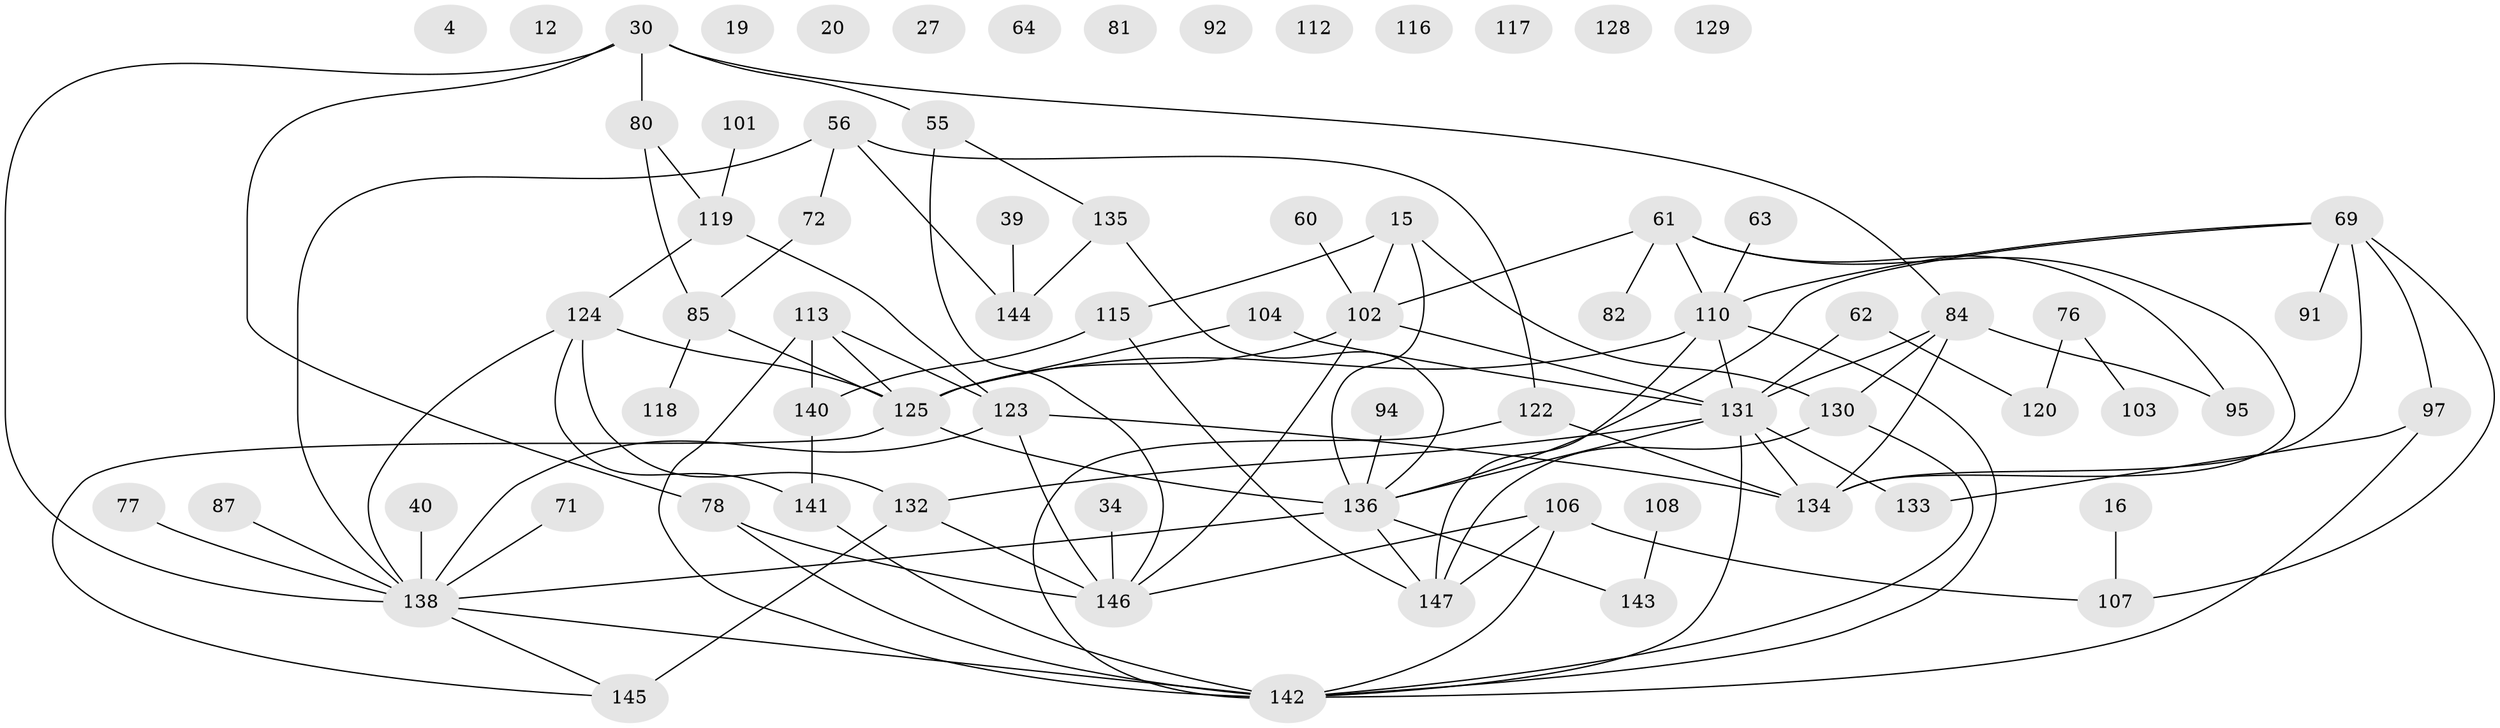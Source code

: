 // original degree distribution, {2: 0.23129251700680273, 0: 0.08843537414965986, 3: 0.23809523809523808, 5: 0.04081632653061224, 1: 0.1292517006802721, 4: 0.20408163265306123, 6: 0.04081632653061224, 7: 0.02040816326530612, 9: 0.006802721088435374}
// Generated by graph-tools (version 1.1) at 2025/40/03/09/25 04:40:41]
// undirected, 73 vertices, 105 edges
graph export_dot {
graph [start="1"]
  node [color=gray90,style=filled];
  4;
  12;
  15;
  16;
  19;
  20;
  27;
  30 [super="+7"];
  34;
  39;
  40;
  55 [super="+41"];
  56;
  60;
  61;
  62;
  63;
  64;
  69 [super="+25"];
  71 [super="+33"];
  72;
  76;
  77;
  78;
  80;
  81;
  82;
  84 [super="+8+75"];
  85;
  87;
  91 [super="+42"];
  92;
  94;
  95;
  97 [super="+66"];
  101;
  102 [super="+74"];
  103;
  104;
  106 [super="+99"];
  107 [super="+105"];
  108 [super="+13"];
  110 [super="+88"];
  112;
  113 [super="+52"];
  115 [super="+23"];
  116;
  117;
  118;
  119 [super="+6"];
  120;
  122 [super="+10"];
  123 [super="+11+111+109"];
  124 [super="+73"];
  125 [super="+65+59"];
  128;
  129;
  130 [super="+21+28+57"];
  131 [super="+32+121"];
  132 [super="+58"];
  133 [super="+54"];
  134 [super="+31+68"];
  135;
  136 [super="+90+114"];
  138 [super="+98+93"];
  140;
  141 [super="+127"];
  142 [super="+126+137"];
  143;
  144 [super="+1"];
  145 [super="+37"];
  146 [super="+79"];
  147 [super="+96+139"];
  15 -- 115 [weight=2];
  15 -- 102;
  15 -- 130;
  15 -- 136;
  16 -- 107;
  30 -- 80;
  30 -- 55 [weight=2];
  30 -- 78;
  30 -- 138 [weight=2];
  30 -- 84;
  34 -- 146;
  39 -- 144;
  40 -- 138;
  55 -- 146 [weight=2];
  55 -- 135;
  56 -- 72;
  56 -- 122;
  56 -- 138 [weight=2];
  56 -- 144 [weight=2];
  60 -- 102;
  61 -- 82;
  61 -- 95;
  61 -- 102 [weight=2];
  61 -- 110;
  61 -- 134 [weight=2];
  62 -- 120;
  62 -- 131;
  63 -- 110;
  69 -- 110;
  69 -- 97 [weight=2];
  69 -- 91;
  69 -- 107;
  69 -- 134;
  69 -- 136 [weight=2];
  71 -- 138;
  72 -- 85;
  76 -- 103;
  76 -- 120;
  77 -- 138;
  78 -- 146;
  78 -- 142;
  80 -- 85;
  80 -- 119 [weight=2];
  84 -- 95;
  84 -- 130 [weight=2];
  84 -- 131 [weight=2];
  84 -- 134;
  85 -- 118;
  85 -- 125;
  87 -- 138 [weight=2];
  94 -- 136;
  97 -- 142;
  97 -- 133;
  101 -- 119;
  102 -- 146;
  102 -- 131;
  102 -- 125;
  104 -- 131;
  104 -- 125;
  106 -- 146;
  106 -- 107 [weight=2];
  106 -- 142;
  106 -- 147;
  108 -- 143;
  110 -- 142 [weight=2];
  110 -- 147;
  110 -- 131;
  110 -- 125;
  113 -- 140 [weight=2];
  113 -- 142;
  113 -- 123;
  113 -- 125;
  115 -- 140;
  115 -- 147;
  119 -- 123;
  119 -- 124;
  122 -- 134;
  122 -- 142;
  123 -- 134;
  123 -- 146;
  123 -- 138;
  124 -- 132 [weight=2];
  124 -- 141;
  124 -- 138;
  124 -- 125;
  125 -- 136;
  125 -- 145;
  130 -- 142;
  130 -- 147;
  131 -- 133;
  131 -- 136 [weight=3];
  131 -- 132;
  131 -- 134;
  131 -- 142;
  132 -- 146 [weight=2];
  132 -- 145 [weight=2];
  135 -- 144;
  135 -- 136;
  136 -- 138 [weight=3];
  136 -- 143;
  136 -- 147;
  138 -- 142 [weight=2];
  138 -- 145;
  140 -- 141;
  141 -- 142;
}

